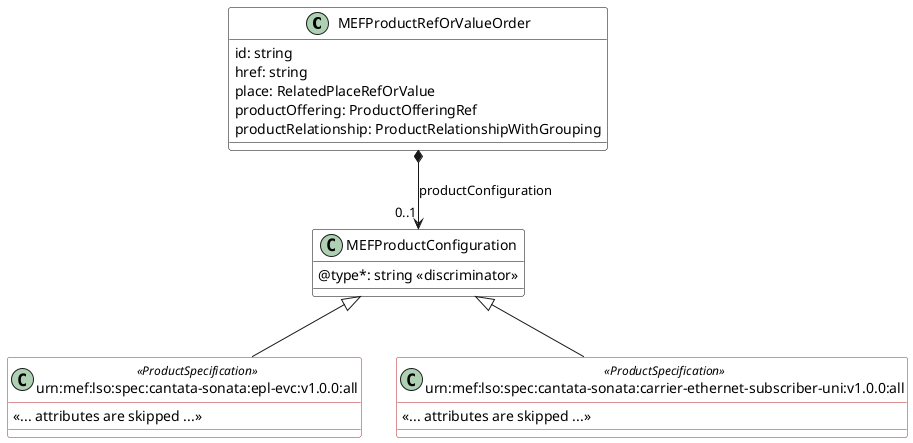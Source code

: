 @startuml
skinparam {
    ClassBackgroundColor White
    ClassBorderColor Black
    ClassBorderColor<<ProductSpecification>> FireBrick
}
set namespaceSeparator none

class MEFProductRefOrValueOrder{

    id: string 
    href: string 
    place: RelatedPlaceRefOrValue
    productOffering: ProductOfferingRef
    productRelationship: ProductRelationshipWithGrouping
   
}


class MEFProductConfiguration {
    @type*: string <<discriminator>>
}


MEFProductRefOrValueOrder *-->"0..1" MEFProductConfiguration : productConfiguration

class urn:mef:lso:spec:cantata-sonata:epl-evc:v1.0.0:all <<ProductSpecification>> {

    <<... attributes are skipped ...>>
}
MEFProductConfiguration <|-- "urn:mef:lso:spec:cantata-sonata:epl-evc:v1.0.0:all"



class urn:mef:lso:spec:cantata-sonata:carrier-ethernet-subscriber-uni:v1.0.0:all <<ProductSpecification>> {

    <<... attributes are skipped ...>>
}
MEFProductConfiguration <|-- "urn:mef:lso:spec:cantata-sonata:carrier-ethernet-subscriber-uni:v1.0.0:all"

@enduml
